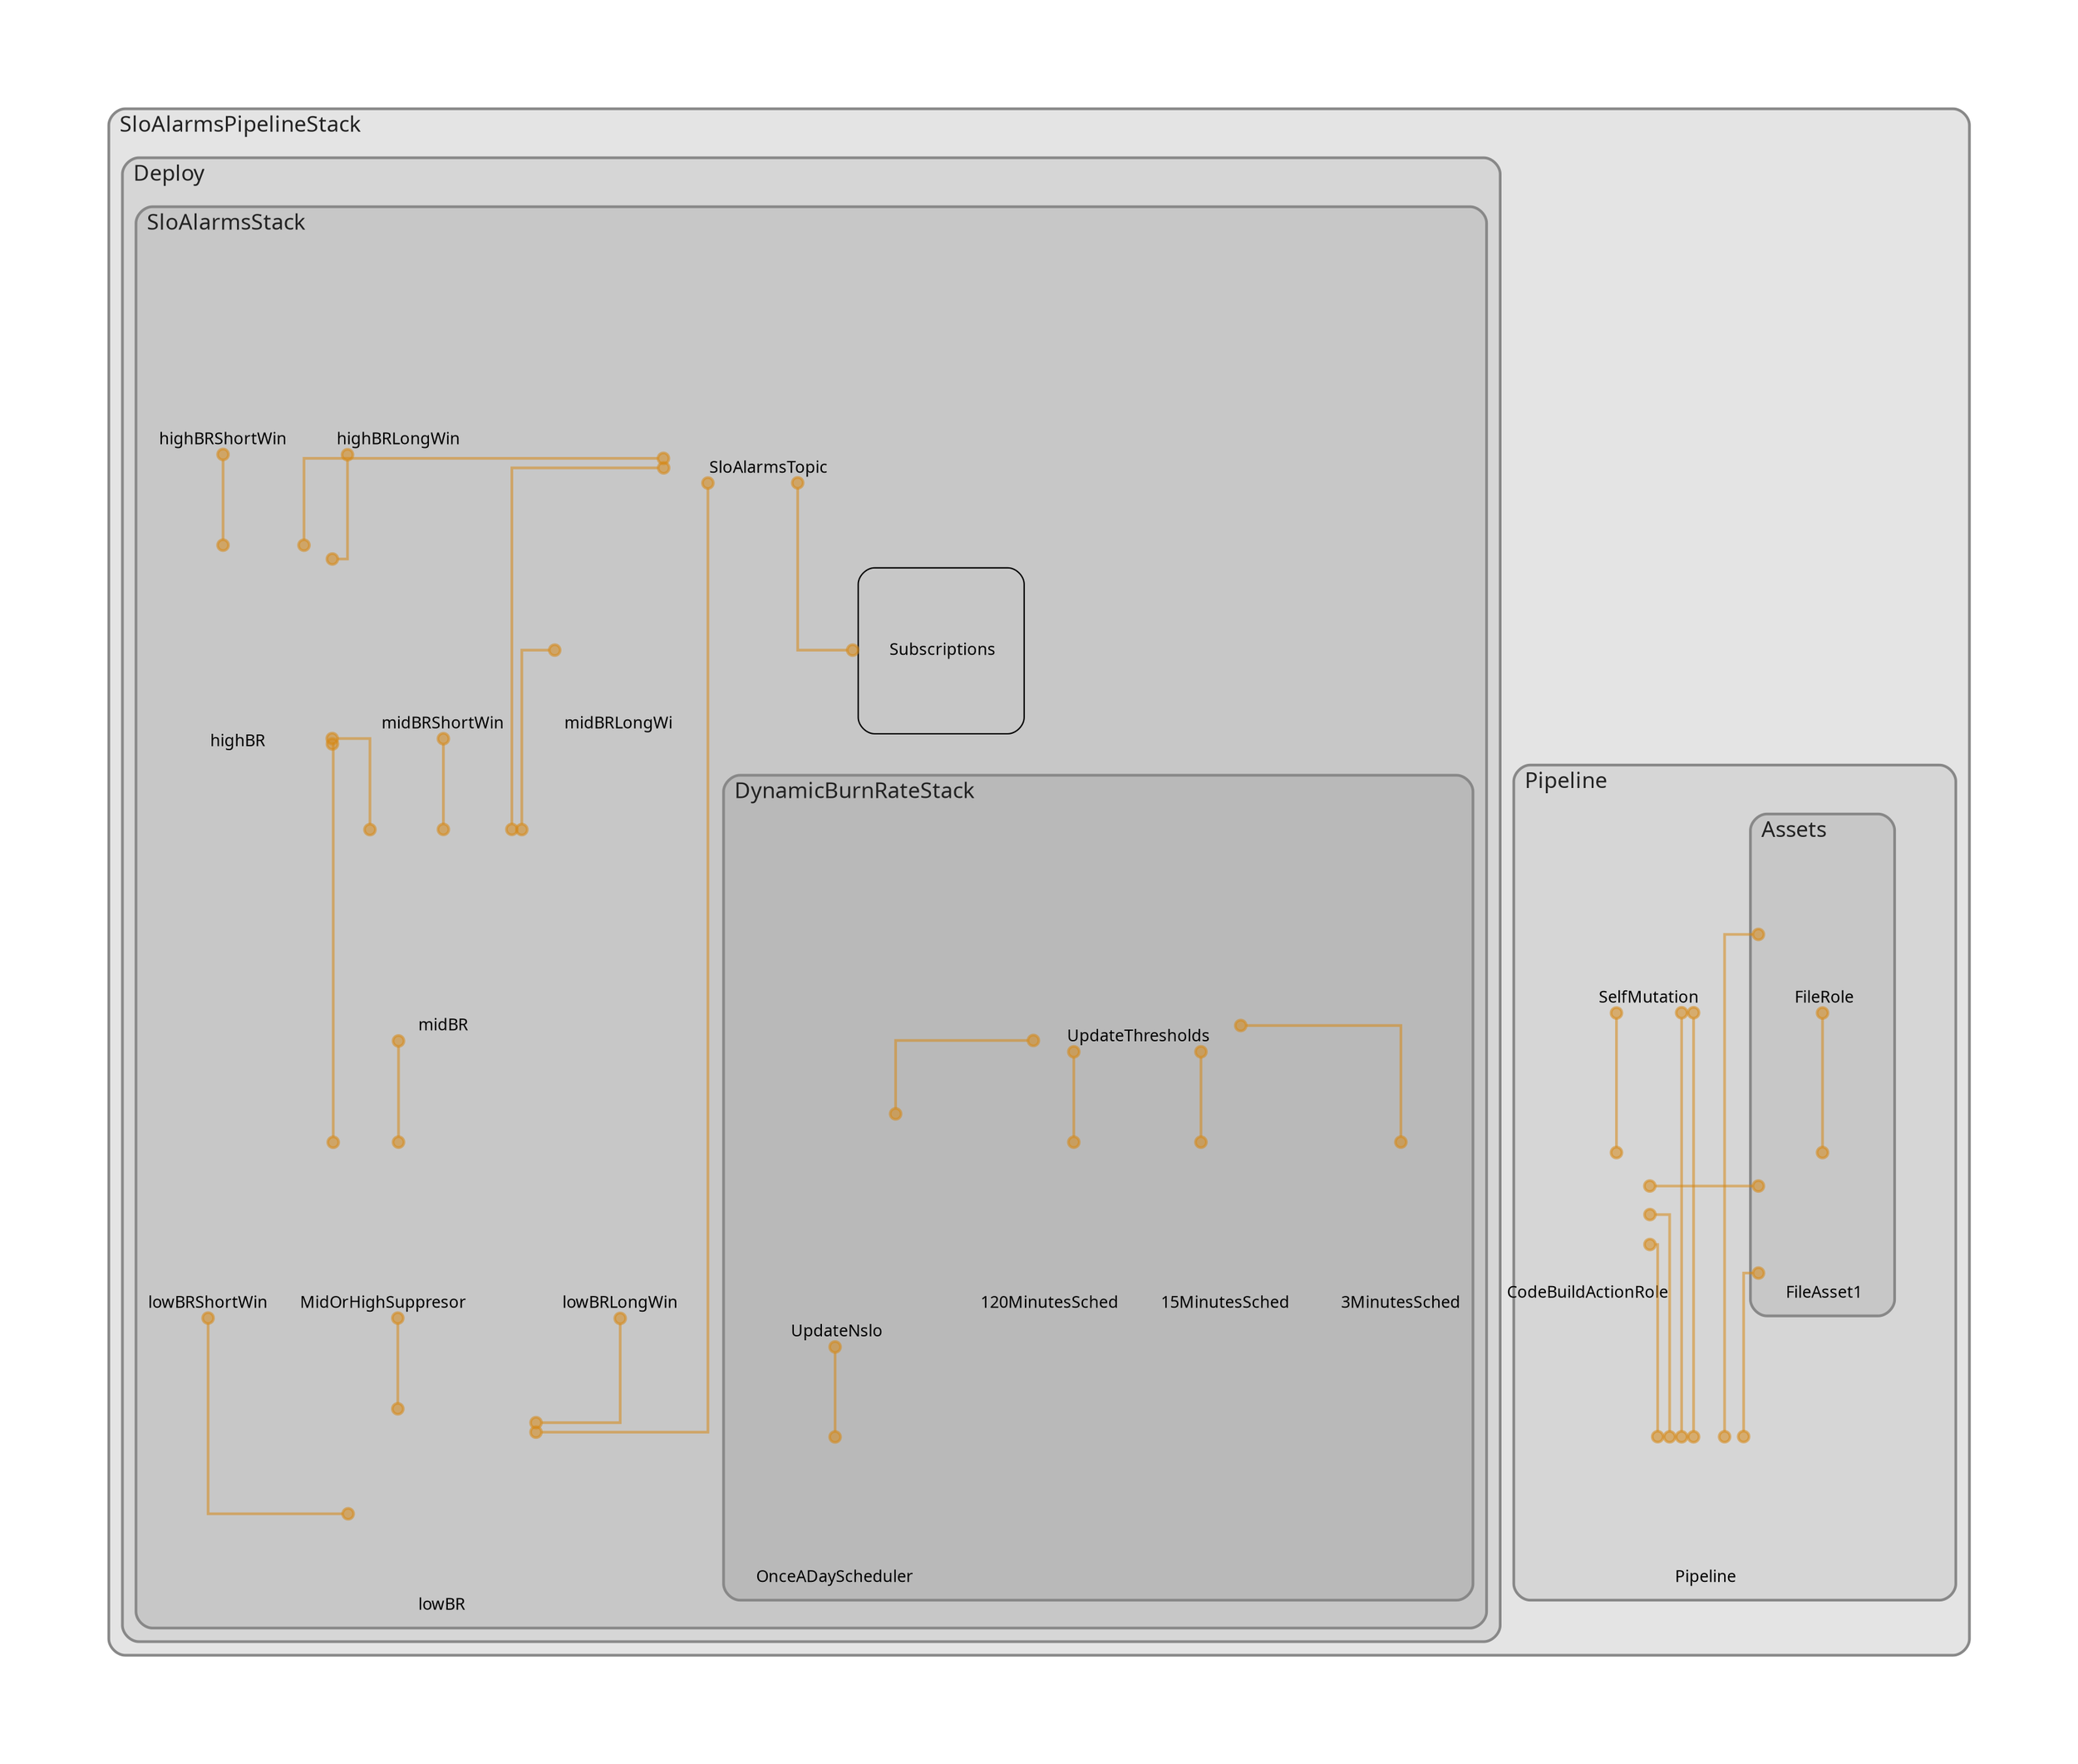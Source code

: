 digraph "Diagram" {
  splines = "ortho";
  pad = "1.0";
  nodesep = "0.60";
  ranksep = "0.75";
  fontname = "Sans-Serif";
  fontsize = "15";
  dpi = "200";
  rankdir = "BT";
  compound = "true";
  fontcolor = "#222222";
  edge [
    color = "#D5871488",
    penwidth = 2,
    arrowhead = "dot",
    arrowtail = "dot",
  ];
  node [
    shape = "box",
    style = "rounded",
    fixedsize = true,
    width = 1.7,
    height = 1.7,
    labelloc = "c",
    imagescale = true,
    fontname = "Sans-Serif",
    fontsize = 8,
    margin = 8,
  ];
  subgraph "SloAlarmsPipelineStack" {
    subgraph "cluster-SubGraph.SloAlarmsPipelineStack" {
      graph [
        label = "SloAlarmsPipelineStack",
        labelloc = "b",
        labeljust = "l",
        margin = "10",
        fontsize = "16",
        penwidth = "2",
        pencolor = "#888888",
        style = "filled,rounded",
        fillcolor = "#e4e4e4",
      ];
      subgraph "cluster-SubGraph.Pipeline" {
        graph [
          label = "Pipeline",
          labelloc = "b",
          labeljust = "l",
          margin = "10",
          fontsize = "16",
          penwidth = "2",
          pencolor = "#888888",
          style = "filled,rounded",
          fillcolor = "#d6d6d6",
        ];
        "SloAlarmsPipelineStack/Pipeline/Pipeline" [
          label = " Pipeline",
          fontsize = 12,
          image = "/usr/lib/node_modules/cdk-dia/icons/aws/Service/Arch_Developer- Tools/64/Arch_AWS-CodePipeline_64@5x.png",
          imagescale = "true",
          imagepos = "tc",
          penwidth = "0",
          shape = "node",
          fixedsize = "true",
          labelloc = "b",
          width = 1.2,
          height = 1.466,
        ];
        "SloAlarmsPipelineStack/Pipeline/CodeBuildActionRole" [
          label = " CodeBuildActionRole",
          fontsize = 12,
          image = "/usr/lib/node_modules/cdk-dia/icons/aws/Service/Arch_Security-Identity-Compliance/64/Arch_AWS-Identity-and-Access-Management_64@5x.png",
          imagescale = "true",
          imagepos = "tc",
          penwidth = "0",
          shape = "node",
          fixedsize = "true",
          labelloc = "b",
          width = 1.2,
          height = 1.466,
        ];
        "SloAlarmsPipelineStack/Pipeline/UpdatePipeline/SelfMutation" [
          label = " SelfMutation",
          fontsize = 12,
          image = "/usr/lib/node_modules/cdk-dia/icons/aws/Service/Arch_Developer- Tools/64/Arch_Amazon-CodeBuild_64@5x.png",
          imagescale = "true",
          imagepos = "tc",
          penwidth = "0",
          shape = "node",
          fixedsize = "true",
          labelloc = "b",
          width = 1.2,
          height = 1.466,
        ];
        subgraph "cluster-SubGraph.Assets" {
          graph [
            label = "Assets",
            labelloc = "b",
            labeljust = "l",
            margin = "10",
            fontsize = "16",
            penwidth = "2",
            pencolor = "#888888",
            style = "filled,rounded",
            fillcolor = "#c7c7c7",
          ];
          "SloAlarmsPipelineStack/Pipeline/Assets/FileRole" [
            label = " FileRole",
            fontsize = 12,
            image = "/usr/lib/node_modules/cdk-dia/icons/aws/Service/Arch_Security-Identity-Compliance/64/Arch_AWS-Identity-and-Access-Management_64@5x.png",
            imagescale = "true",
            imagepos = "tc",
            penwidth = "0",
            shape = "node",
            fixedsize = "true",
            labelloc = "b",
            width = 1.2,
            height = 1.466,
          ];
          "SloAlarmsPipelineStack/Pipeline/Assets/FileAsset1" [
            label = " FileAsset1",
            fontsize = 12,
            image = "/usr/lib/node_modules/cdk-dia/icons/aws/Service/Arch_Developer- Tools/64/Arch_Amazon-CodeBuild_64@5x.png",
            imagescale = "true",
            imagepos = "tc",
            penwidth = "0",
            shape = "node",
            fixedsize = "true",
            labelloc = "b",
            width = 1.2,
            height = 1.466,
          ];
        }
      }
      subgraph "cluster-SubGraph.Deploy" {
        graph [
          label = "Deploy",
          labelloc = "b",
          labeljust = "l",
          margin = "10",
          fontsize = "16",
          penwidth = "2",
          pencolor = "#888888",
          style = "filled,rounded",
          fillcolor = "#d6d6d6",
        ];
        subgraph "cluster-SubGraph.SloAlarmsStack" {
          graph [
            label = "SloAlarmsStack",
            labelloc = "b",
            labeljust = "l",
            margin = "10",
            fontsize = "16",
            penwidth = "2",
            pencolor = "#888888",
            style = "filled,rounded",
            fillcolor = "#c7c7c7",
          ];
          "SloAlarmsPipelineStack/Deploy/SloAlarmsStack/SloAlarmsTopic" [
            label = " SloAlarmsTopic",
            fontsize = 12,
            image = "/usr/lib/node_modules/cdk-dia/icons/aws/Service/Arch_App-Integration/Arch_64/Arch_AWS-Simple-Notification-Service_64@5x.png",
            imagescale = "true",
            imagepos = "tc",
            penwidth = "0",
            shape = "node",
            fixedsize = "true",
            labelloc = "b",
            width = 2,
            height = 2.266,
          ];
          "SloAlarmsPipelineStack/Deploy/SloAlarmsStack/Subscriptions" [
            label = " Subscriptions",
            fontsize = 12,
          ];

          "SloAlarmsPipelineStack/Deploy/SloAlarmsStack/AWS--ApiGatewayLatencySLOhighBurnRateLongWin" [
            label = "highBRLongWin",
            fontsize = 12,
            image = "/usr/lib/node_modules/cdk-dia/icons/aws/Service/Arch_Management-Governance/64/Arch_Amazon-CloudWatch_64@5x.png",
            imagescale = "true",
            imagepos = "tc",
            penwidth = "0",
            shape = "node",
            fixedsize = "true",
            labelloc = "b",
            width = 1.2,
            height = 1.682,
          ];
          "SloAlarmsPipelineStack/Deploy/SloAlarmsStack/AWS--ApiGatewayLatencySLOhighBurnRateShortWin" [
            label = "highBRShortWin",
            fontsize = 12,
            image = "/usr/lib/node_modules/cdk-dia/icons/aws/Service/Arch_Management-Governance/64/Arch_Amazon-CloudWatch_64@5x.png",
            imagescale = "true",
            imagepos = "tc",
            penwidth = "0",
            shape = "node",
            fixedsize = "true",
            labelloc = "b",
            width = 1.2,
            height = 1.682,
          ];
          "SloAlarmsPipelineStack/Deploy/SloAlarmsStack/AWS--ApiGatewayLatencySLOhighBurnRate" [
            label = "highBR",
            fontsize = 12,
            image = "/usr/lib/node_modules/cdk-dia/icons/aws/Service/Arch_Management-Governance/64/Arch_Amazon-CloudWatch_64@5x.png",
            imagescale = "true",
            imagepos = "tc",
            penwidth = "0",
            shape = "node",
            fixedsize = "true",
            labelloc = "b",
            width = 1.8,
            height = 2.0394,
          ];
          "SloAlarmsPipelineStack/Deploy/SloAlarmsStack/AWS--ApiGatewayLatencySLOmidBurnRateLongWin" [
            label = "midBRLongWi",
            fontsize = 12,
            image = "/usr/lib/node_modules/cdk-dia/icons/aws/Service/Arch_Management-Governance/64/Arch_Amazon-CloudWatch_64@5x.png",
            imagescale = "true",
            imagepos = "tc",
            penwidth = "0",
            shape = "node",
            fixedsize = "true",
            labelloc = "b",
            width = 1.2,
            height = 1.682,
          ];
          "SloAlarmsPipelineStack/Deploy/SloAlarmsStack/AWS--ApiGatewayLatencySLOmidBurnRateShortWin" [
            label = "midBRShortWin",
            fontsize = 12,
            image = "/usr/lib/node_modules/cdk-dia/icons/aws/Service/Arch_Management-Governance/64/Arch_Amazon-CloudWatch_64@5x.png",
            imagescale = "true",
            imagepos = "tc",
            penwidth = "0",
            shape = "node",
            fixedsize = "true",
            labelloc = "b",
            width = 1.2,
            height = 1.682,
          ];
          "SloAlarmsPipelineStack/Deploy/SloAlarmsStack/AWS--ApiGatewayLatencySLOmidBurnRate" [
            label = "midBR",
            fontsize = 12,
            image = "/usr/lib/node_modules/cdk-dia/icons/aws/Service/Arch_Management-Governance/64/Arch_Amazon-CloudWatch_64@5x.png",
            imagescale = "true",
            imagepos = "tc",
            penwidth = "0",
            shape = "node",
            fixedsize = "true",
            labelloc = "b",
            width = 1.8,
            height = 2.0394,
          ];
          "SloAlarmsPipelineStack/Deploy/SloAlarmsStack/AWS--ApiGatewayLatencySLOlowBurnRateLongWin" [
            label = "lowBRLongWin",
            fontsize = 12,
            image = "/usr/lib/node_modules/cdk-dia/icons/aws/Service/Arch_Management-Governance/64/Arch_Amazon-CloudWatch_64@5x.png",
            imagescale = "true",
            imagepos = "tc",
            penwidth = "0",
            shape = "node",
            fixedsize = "true",
            labelloc = "b",
            width = 1.2,
            height = 1.682,
          ];
          "SloAlarmsPipelineStack/Deploy/SloAlarmsStack/AWS--ApiGatewayLatencySLOlowBurnRateShortWin" [
            label = "lowBRShortWin",
            fontsize = 12,
            image = "/usr/lib/node_modules/cdk-dia/icons/aws/Service/Arch_Management-Governance/64/Arch_Amazon-CloudWatch_64@5x.png",
            imagescale = "true",
            imagepos = "tc",
            penwidth = "0",
            shape = "node",
            fixedsize = "true",
            labelloc = "b",
            width = 1.2,
            height = 1.682,
          ];
          "SloAlarmsPipelineStack/Deploy/SloAlarmsStack/AWS--ApiGatewayLatencySLOAuxiliaryMidOrHighSuppresorAlarm" [
            label = "MidOrHighSuppresor",
            fontsize = 12,
            image = "/usr/lib/node_modules/cdk-dia/icons/aws/Service/Arch_Management-Governance/64/Arch_Amazon-CloudWatch_64@5x.png",
            imagescale = "true",
            imagepos = "tc",
            penwidth = "0",
            shape = "node",
            fixedsize = "true",
            labelloc = "b",
            width = 1.2,
            height = 1.682,
          ];
          "SloAlarmsPipelineStack/Deploy/SloAlarmsStack/AWS--ApiGatewayLatencySLOlowBurnRate" [
            label = "lowBR",
            fontsize = 12,
            image = "/usr/lib/node_modules/cdk-dia/icons/aws/Service/Arch_Management-Governance/64/Arch_Amazon-CloudWatch_64@5x.png",
            imagescale = "true",
            imagepos = "tc",
            penwidth = "0",
            shape = "node",
            fixedsize = "true",
            labelloc = "b",
            width = 1.8,
            height = 2.0394,
          ];
          subgraph "cluster-SubGraph.DynamicBurnRateStack" {
            graph [
              label = "DynamicBurnRateStack",
              labelloc = "b",
              labeljust = "l",
              margin = "10",
              fontsize = "16",
              penwidth = "2",
              pencolor = "#888888",
              style = "filled,rounded",
              fillcolor = "#b9b9b9",
            ];
            "SloAlarmsPipelineStack/Deploy/SloAlarmsStack/DynamicBurnRateStack/UpdateThresholds" [
              label = " UpdateThresholds",
              fontsize = 12,
              image = "/usr/lib/node_modules/cdk-dia/icons/aws/Service/Arch_Compute/64/Arch_AWS-Lambda_64@5x.png",
              imagescale = "true",
              imagepos = "tc",
              penwidth = "0",
              shape = "node",
              fixedsize = "true",
              labelloc = "b",
              width = 2,
              height = 2.266,
            ];
            "SloAlarmsPipelineStack/Deploy/SloAlarmsStack/DynamicBurnRateStack/UpdateNslo" [
              label = " UpdateNslo",
              fontsize = 12,
              image = "/usr/lib/node_modules/cdk-dia/icons/aws/Service/Arch_Compute/64/Arch_AWS-Lambda_64@5x.png",
              imagescale = "true",
              imagepos = "tc",
              penwidth = "0",
              shape = "node",
              fixedsize = "true",
              labelloc = "b",
              width = 2,
              height = 2.266,
            ];
            "SloAlarmsPipelineStack/Deploy/SloAlarmsStack/DynamicBurnRateStack/OnceEvery3MinutesScheduler" [
              label = "3MinutesSched",
              fontsize = 12,
              image = "/usr/lib/node_modules/cdk-dia/icons/aws/Service/Arch_App-Integration/Arch_64/Arch_Amazon-EventBridge_64@5x.png",
              imagescale = "true",
              imagepos = "tc",
              penwidth = "0",
              shape = "node",
              fixedsize = "true",
              labelloc = "b",
              width = 1.2,
              height = 1.682,
            ];
            "SloAlarmsPipelineStack/Deploy/SloAlarmsStack/DynamicBurnRateStack/OnceEvery15MinutesScheduler" [
              label = "15MinutesSched",
              fontsize = 12,
              image = "/usr/lib/node_modules/cdk-dia/icons/aws/Service/Arch_App-Integration/Arch_64/Arch_Amazon-EventBridge_64@5x.png",
              imagescale = "true",
              imagepos = "tc",
              penwidth = "0",
              shape = "node",
              fixedsize = "true",
              labelloc = "b",
              width = 1.2,
              height = 1.682,
            ];
            "SloAlarmsPipelineStack/Deploy/SloAlarmsStack/DynamicBurnRateStack/OnceEvery120MinutesScheduler" [
              label = "120MinutesSched",
              fontsize = 12,
              image = "/usr/lib/node_modules/cdk-dia/icons/aws/Service/Arch_App-Integration/Arch_64/Arch_Amazon-EventBridge_64@5x.png",
              imagescale = "true",
              imagepos = "tc",
              penwidth = "0",
              shape = "node",
              fixedsize = "true",
              labelloc = "b",
              width = 1.2,
              height = 1.682,
            ];
            "SloAlarmsPipelineStack/Deploy/SloAlarmsStack/DynamicBurnRateStack/OnceADayScheduler" [
              label = "OnceADayScheduler",
              fontsize = 12,
              image = "/usr/lib/node_modules/cdk-dia/icons/aws/Service/Arch_App-Integration/Arch_64/Arch_Amazon-EventBridge_64@5x.png",
              imagescale = "true",
              imagepos = "tc",
              penwidth = "0",
              shape = "node",
              fixedsize = "true",
              labelloc = "b",
              width = 1.2,
              height = 1.466,
            ];
          }
        }
      }
    }
  }
  "SloAlarmsPipelineStack/Pipeline/Pipeline" -> "SloAlarmsPipelineStack/Pipeline/CodeBuildActionRole" [
    dir = "both",
  ];
  "SloAlarmsPipelineStack/Pipeline/Pipeline" -> "SloAlarmsPipelineStack/Pipeline/UpdatePipeline/SelfMutation" [
    dir = "both",
  ];
  "SloAlarmsPipelineStack/Pipeline/Pipeline" -> "SloAlarmsPipelineStack/Pipeline/Assets/FileAsset1" [
    dir = "both",
  ];
  "SloAlarmsPipelineStack/Pipeline/CodeBuildActionRole" -> "SloAlarmsPipelineStack/Pipeline/Pipeline" [
    dir = "both",
  ];
  "SloAlarmsPipelineStack/Pipeline/CodeBuildActionRole" -> "SloAlarmsPipelineStack/Pipeline/UpdatePipeline/SelfMutation" [
    dir = "both",
  ];
  "SloAlarmsPipelineStack/Pipeline/CodeBuildActionRole" -> "SloAlarmsPipelineStack/Pipeline/Assets/FileAsset1" [
    dir = "both",
  ];
  "SloAlarmsPipelineStack/Pipeline/Assets/FileRole" -> "SloAlarmsPipelineStack/Pipeline/Pipeline" [
    dir = "both",
  ];
  "SloAlarmsPipelineStack/Pipeline/Assets/FileAsset1" -> "SloAlarmsPipelineStack/Pipeline/Assets/FileRole" [
    dir = "both",
  ];
  "SloAlarmsPipelineStack/Pipeline/UpdatePipeline/SelfMutation" -> "SloAlarmsPipelineStack/Pipeline/Pipeline" [
    dir = "both",
  ];
  "SloAlarmsPipelineStack/Deploy/SloAlarmsStack/Subscriptions" -> "SloAlarmsPipelineStack/Deploy/SloAlarmsStack/SloAlarmsTopic" [
    dir = "both",
  ];
  "SloAlarmsPipelineStack/Deploy/SloAlarmsStack/AWS--ApiGatewayLatencySLOhighBurnRate" -> "SloAlarmsPipelineStack/Deploy/SloAlarmsStack/SloAlarmsTopic" [
    dir = "both",
  ];
  "SloAlarmsPipelineStack/Deploy/SloAlarmsStack/AWS--ApiGatewayLatencySLOhighBurnRate" -> "SloAlarmsPipelineStack/Deploy/SloAlarmsStack/AWS--ApiGatewayLatencySLOhighBurnRateLongWin" [
    dir = "both",
  ];
  "SloAlarmsPipelineStack/Deploy/SloAlarmsStack/AWS--ApiGatewayLatencySLOhighBurnRate" -> "SloAlarmsPipelineStack/Deploy/SloAlarmsStack/AWS--ApiGatewayLatencySLOhighBurnRateShortWin" [
    dir = "both",
  ];
  "SloAlarmsPipelineStack/Deploy/SloAlarmsStack/AWS--ApiGatewayLatencySLOmidBurnRate" -> "SloAlarmsPipelineStack/Deploy/SloAlarmsStack/SloAlarmsTopic" [
    dir = "both",
  ];
  "SloAlarmsPipelineStack/Deploy/SloAlarmsStack/AWS--ApiGatewayLatencySLOmidBurnRate" -> "SloAlarmsPipelineStack/Deploy/SloAlarmsStack/AWS--ApiGatewayLatencySLOhighBurnRate" [
    dir = "both",
  ];
  "SloAlarmsPipelineStack/Deploy/SloAlarmsStack/AWS--ApiGatewayLatencySLOmidBurnRate" -> "SloAlarmsPipelineStack/Deploy/SloAlarmsStack/AWS--ApiGatewayLatencySLOmidBurnRateLongWin" [
    dir = "both",
  ];
  "SloAlarmsPipelineStack/Deploy/SloAlarmsStack/AWS--ApiGatewayLatencySLOmidBurnRate" -> "SloAlarmsPipelineStack/Deploy/SloAlarmsStack/AWS--ApiGatewayLatencySLOmidBurnRateShortWin" [
    dir = "both",
  ];
  "SloAlarmsPipelineStack/Deploy/SloAlarmsStack/AWS--ApiGatewayLatencySLOAuxiliaryMidOrHighSuppresorAlarm" -> "SloAlarmsPipelineStack/Deploy/SloAlarmsStack/AWS--ApiGatewayLatencySLOhighBurnRate" [
    dir = "both",
  ];
  "SloAlarmsPipelineStack/Deploy/SloAlarmsStack/AWS--ApiGatewayLatencySLOAuxiliaryMidOrHighSuppresorAlarm" -> "SloAlarmsPipelineStack/Deploy/SloAlarmsStack/AWS--ApiGatewayLatencySLOmidBurnRate" [
    dir = "both",
  ];
  "SloAlarmsPipelineStack/Deploy/SloAlarmsStack/AWS--ApiGatewayLatencySLOlowBurnRate" -> "SloAlarmsPipelineStack/Deploy/SloAlarmsStack/SloAlarmsTopic" [
    dir = "both",
  ];
  "SloAlarmsPipelineStack/Deploy/SloAlarmsStack/AWS--ApiGatewayLatencySLOlowBurnRate" -> "SloAlarmsPipelineStack/Deploy/SloAlarmsStack/AWS--ApiGatewayLatencySLOlowBurnRateLongWin" [
    dir = "both",
  ];
  "SloAlarmsPipelineStack/Deploy/SloAlarmsStack/AWS--ApiGatewayLatencySLOlowBurnRate" -> "SloAlarmsPipelineStack/Deploy/SloAlarmsStack/AWS--ApiGatewayLatencySLOlowBurnRateShortWin" [
    dir = "both",
  ];
  "SloAlarmsPipelineStack/Deploy/SloAlarmsStack/AWS--ApiGatewayLatencySLOlowBurnRate" -> "SloAlarmsPipelineStack/Deploy/SloAlarmsStack/AWS--ApiGatewayLatencySLOAuxiliaryMidOrHighSuppresorAlarm" [
    dir = "both",
  ];
  "SloAlarmsPipelineStack/Deploy/SloAlarmsStack/DynamicBurnRateStack/UpdateNslo" -> "SloAlarmsPipelineStack/Deploy/SloAlarmsStack/DynamicBurnRateStack/UpdateThresholds" [
    dir = "both",
  ];
  "SloAlarmsPipelineStack/Deploy/SloAlarmsStack/DynamicBurnRateStack/OnceEvery3MinutesScheduler" -> "SloAlarmsPipelineStack/Deploy/SloAlarmsStack/DynamicBurnRateStack/UpdateThresholds" [
    dir = "both",
  ];
  "SloAlarmsPipelineStack/Deploy/SloAlarmsStack/DynamicBurnRateStack/OnceEvery15MinutesScheduler" -> "SloAlarmsPipelineStack/Deploy/SloAlarmsStack/DynamicBurnRateStack/UpdateThresholds" [
    dir = "both",
  ];
  "SloAlarmsPipelineStack/Deploy/SloAlarmsStack/DynamicBurnRateStack/OnceEvery120MinutesScheduler" -> "SloAlarmsPipelineStack/Deploy/SloAlarmsStack/DynamicBurnRateStack/UpdateThresholds" [
    dir = "both",
  ];
  "SloAlarmsPipelineStack/Deploy/SloAlarmsStack/DynamicBurnRateStack/OnceADayScheduler" -> "SloAlarmsPipelineStack/Deploy/SloAlarmsStack/DynamicBurnRateStack/UpdateNslo" [
    dir = "both",
  ];
}